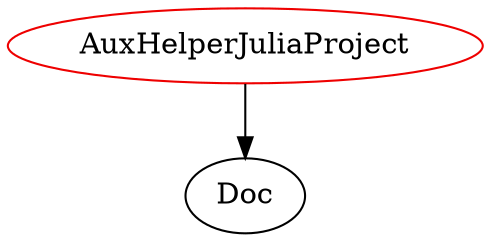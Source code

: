 digraph auxhelperjuliaproject{
AuxHelperJuliaProject	[shape=oval, color=red2, label="AuxHelperJuliaProject"];
AuxHelperJuliaProject -> Doc;
}
